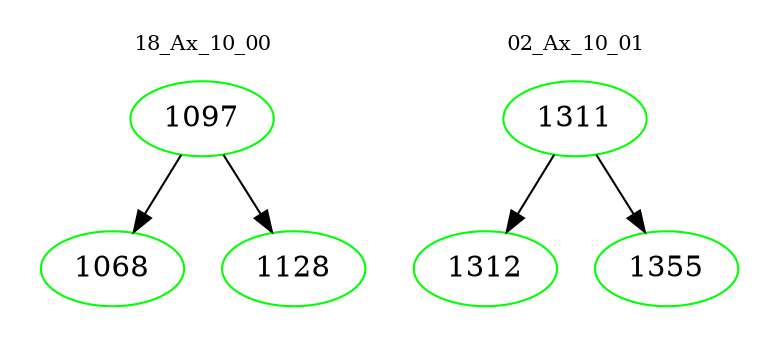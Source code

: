 digraph{
subgraph cluster_0 {
color = white
label = "18_Ax_10_00";
fontsize=10;
T0_1097 [label="1097", color="green"]
T0_1097 -> T0_1068 [color="black"]
T0_1068 [label="1068", color="green"]
T0_1097 -> T0_1128 [color="black"]
T0_1128 [label="1128", color="green"]
}
subgraph cluster_1 {
color = white
label = "02_Ax_10_01";
fontsize=10;
T1_1311 [label="1311", color="green"]
T1_1311 -> T1_1312 [color="black"]
T1_1312 [label="1312", color="green"]
T1_1311 -> T1_1355 [color="black"]
T1_1355 [label="1355", color="green"]
}
}
